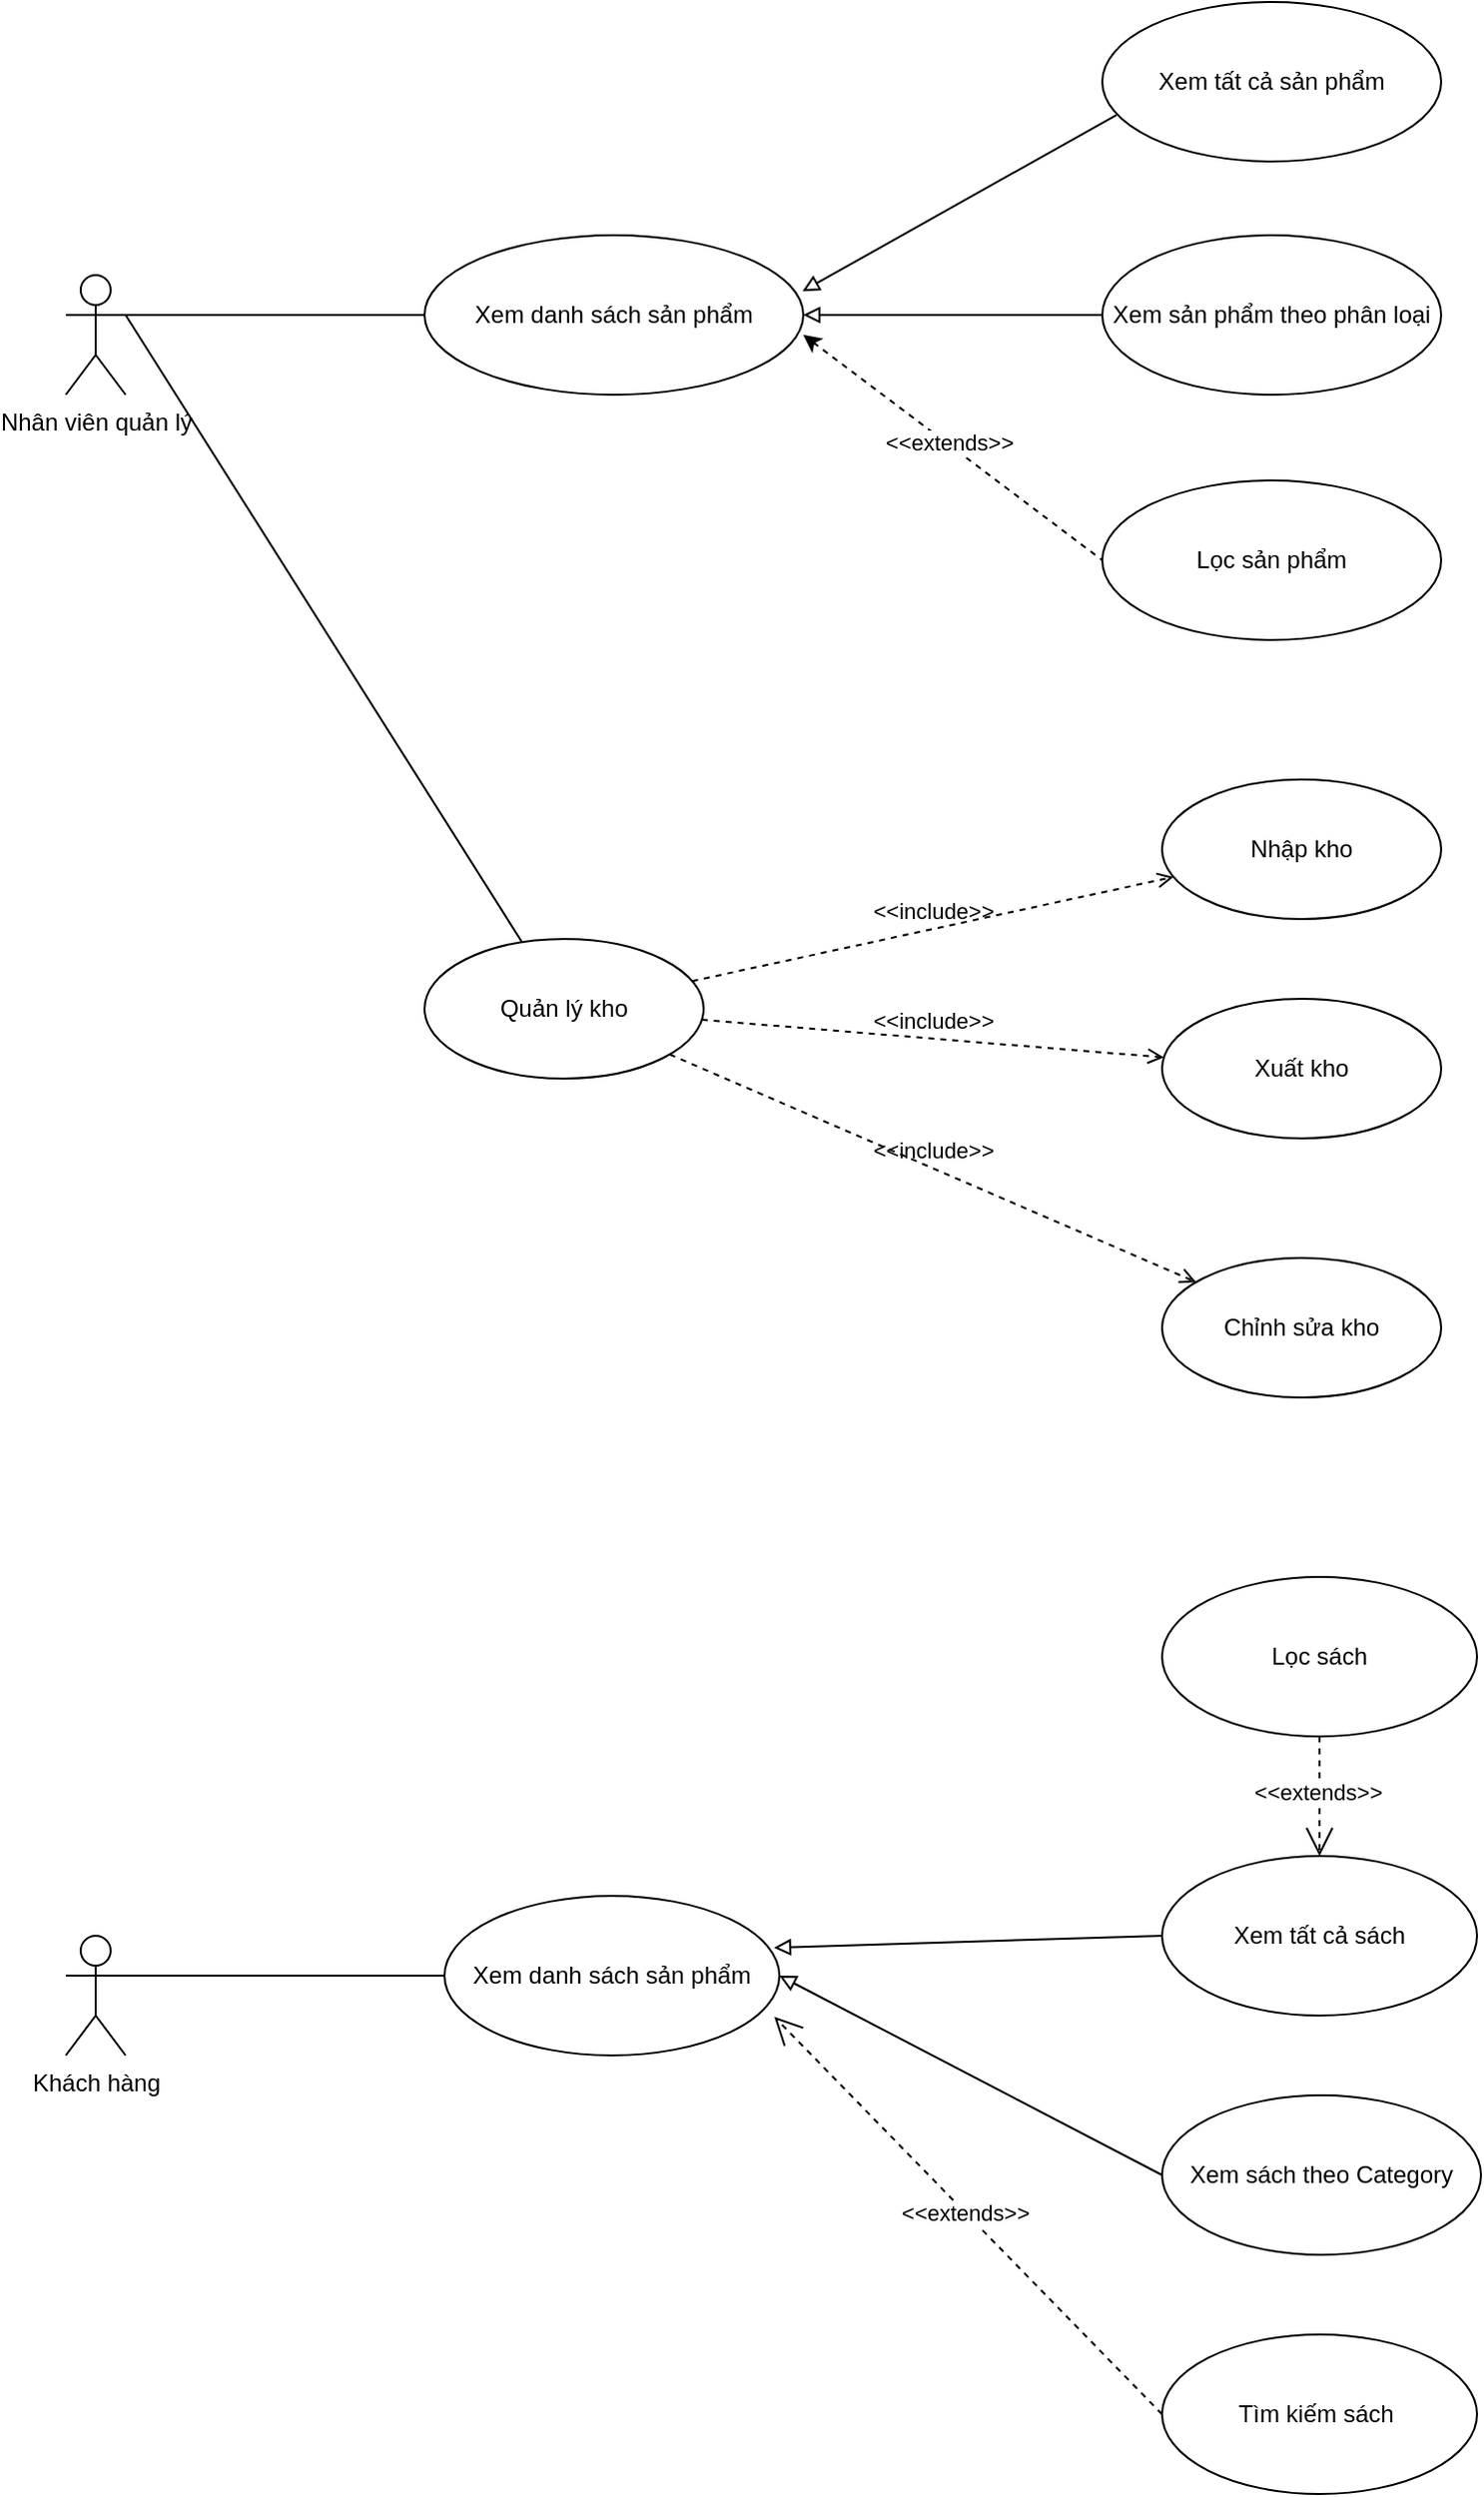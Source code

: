 <mxfile version="24.4.0" type="github">
  <diagram name="Page-1" id="u3ntJAfyLC8SVf5qIWdI">
    <mxGraphModel dx="2250" dy="1423" grid="1" gridSize="10" guides="1" tooltips="1" connect="1" arrows="1" fold="1" page="0" pageScale="1" pageWidth="850" pageHeight="1100" math="0" shadow="0">
      <root>
        <mxCell id="0" />
        <mxCell id="1" parent="0" />
        <mxCell id="-VMlSRA08begzYnYpfQn-1" value="&lt;div&gt;Nhân viên quản lý&lt;/div&gt;" style="shape=umlActor;verticalLabelPosition=bottom;verticalAlign=top;html=1;outlineConnect=0;" parent="1" vertex="1">
          <mxGeometry x="-468" y="167" width="30" height="60" as="geometry" />
        </mxCell>
        <mxCell id="-VMlSRA08begzYnYpfQn-2" value="Xem danh sách sản phẩm" style="ellipse;whiteSpace=wrap;html=1;" parent="1" vertex="1">
          <mxGeometry x="-288" y="147" width="190" height="80" as="geometry" />
        </mxCell>
        <mxCell id="-VMlSRA08begzYnYpfQn-3" style="edgeStyle=orthogonalEdgeStyle;rounded=0;orthogonalLoop=1;jettySize=auto;html=1;exitX=1;exitY=0.333;exitDx=0;exitDy=0;exitPerimeter=0;entryX=0;entryY=0.5;entryDx=0;entryDy=0;entryPerimeter=0;endArrow=none;endFill=0;" parent="1" source="-VMlSRA08begzYnYpfQn-1" target="-VMlSRA08begzYnYpfQn-2" edge="1">
          <mxGeometry relative="1" as="geometry" />
        </mxCell>
        <mxCell id="-VMlSRA08begzYnYpfQn-4" value="Xem tất cả sản phẩm" style="ellipse;whiteSpace=wrap;html=1;" parent="1" vertex="1">
          <mxGeometry x="52" y="30" width="170" height="80" as="geometry" />
        </mxCell>
        <mxCell id="-VMlSRA08begzYnYpfQn-5" value="" style="endArrow=none;html=1;rounded=0;entryX=0.042;entryY=0.708;entryDx=0;entryDy=0;entryPerimeter=0;exitX=0.998;exitY=0.351;exitDx=0;exitDy=0;startArrow=block;startFill=0;exitPerimeter=0;" parent="1" source="-VMlSRA08begzYnYpfQn-2" target="-VMlSRA08begzYnYpfQn-4" edge="1">
          <mxGeometry width="50" height="50" relative="1" as="geometry">
            <mxPoint x="-98" y="147" as="sourcePoint" />
            <mxPoint x="-70" y="75" as="targetPoint" />
          </mxGeometry>
        </mxCell>
        <mxCell id="-VMlSRA08begzYnYpfQn-6" value="Xem sản phẩm theo phân loại" style="ellipse;whiteSpace=wrap;html=1;" parent="1" vertex="1">
          <mxGeometry x="52" y="147" width="170" height="80" as="geometry" />
        </mxCell>
        <mxCell id="-VMlSRA08begzYnYpfQn-7" value="" style="endArrow=none;html=1;rounded=0;entryX=0;entryY=0.5;entryDx=0;entryDy=0;exitX=1;exitY=0.5;exitDx=0;exitDy=0;startArrow=block;startFill=0;" parent="1" source="-VMlSRA08begzYnYpfQn-2" target="-VMlSRA08begzYnYpfQn-6" edge="1">
          <mxGeometry width="50" height="50" relative="1" as="geometry">
            <mxPoint x="-116" y="169" as="sourcePoint" />
            <mxPoint x="-88" y="97" as="targetPoint" />
          </mxGeometry>
        </mxCell>
        <mxCell id="-VMlSRA08begzYnYpfQn-8" value="Lọc sản phẩm" style="ellipse;whiteSpace=wrap;html=1;" parent="1" vertex="1">
          <mxGeometry x="52" y="270" width="170" height="80" as="geometry" />
        </mxCell>
        <mxCell id="-VMlSRA08begzYnYpfQn-9" value="" style="endArrow=none;html=1;rounded=0;exitX=1;exitY=0.625;exitDx=0;exitDy=0;exitPerimeter=0;entryX=0;entryY=0.5;entryDx=0;entryDy=0;dashed=1;startArrow=classic;startFill=1;" parent="1" source="-VMlSRA08begzYnYpfQn-2" target="-VMlSRA08begzYnYpfQn-8" edge="1">
          <mxGeometry width="50" height="50" relative="1" as="geometry">
            <mxPoint x="-8" y="407" as="sourcePoint" />
            <mxPoint x="42" y="357" as="targetPoint" />
          </mxGeometry>
        </mxCell>
        <mxCell id="-VMlSRA08begzYnYpfQn-10" value="&amp;lt;&amp;lt;extends&amp;gt;&amp;gt;" style="edgeLabel;html=1;align=center;verticalAlign=middle;resizable=0;points=[];" parent="-VMlSRA08begzYnYpfQn-9" vertex="1" connectable="0">
          <mxGeometry x="-0.035" y="1" relative="1" as="geometry">
            <mxPoint as="offset" />
          </mxGeometry>
        </mxCell>
        <mxCell id="6JA5m2EOfQR5cMNHUsiw-1" value="Quản lý kho" style="ellipse;whiteSpace=wrap;html=1;" parent="1" vertex="1">
          <mxGeometry x="-288" y="500" width="140" height="70" as="geometry" />
        </mxCell>
        <mxCell id="6JA5m2EOfQR5cMNHUsiw-2" value="" style="edgeStyle=none;html=1;endArrow=none;verticalAlign=bottom;rounded=0;exitX=1;exitY=0.333;exitDx=0;exitDy=0;exitPerimeter=0;" parent="1" source="-VMlSRA08begzYnYpfQn-1" target="6JA5m2EOfQR5cMNHUsiw-1" edge="1">
          <mxGeometry width="160" relative="1" as="geometry">
            <mxPoint x="-420" y="387" as="sourcePoint" />
            <mxPoint x="-260" y="387" as="targetPoint" />
          </mxGeometry>
        </mxCell>
        <mxCell id="6JA5m2EOfQR5cMNHUsiw-3" value="Nhập kho" style="ellipse;whiteSpace=wrap;html=1;" parent="1" vertex="1">
          <mxGeometry x="82" y="420" width="140" height="70" as="geometry" />
        </mxCell>
        <mxCell id="6JA5m2EOfQR5cMNHUsiw-4" value="Xuất kho" style="ellipse;whiteSpace=wrap;html=1;" parent="1" vertex="1">
          <mxGeometry x="82" y="530" width="140" height="70" as="geometry" />
        </mxCell>
        <mxCell id="6JA5m2EOfQR5cMNHUsiw-5" value="Chỉnh sửa&lt;span style=&quot;background-color: initial;&quot;&gt;&amp;nbsp;kho&lt;/span&gt;" style="ellipse;whiteSpace=wrap;html=1;" parent="1" vertex="1">
          <mxGeometry x="82" y="660" width="140" height="70" as="geometry" />
        </mxCell>
        <mxCell id="6JA5m2EOfQR5cMNHUsiw-7" value="&amp;lt;&amp;lt;include&amp;gt;&amp;gt;" style="edgeStyle=none;html=1;endArrow=open;verticalAlign=bottom;dashed=1;labelBackgroundColor=none;rounded=0;" parent="1" source="6JA5m2EOfQR5cMNHUsiw-1" target="6JA5m2EOfQR5cMNHUsiw-3" edge="1">
          <mxGeometry width="160" relative="1" as="geometry">
            <mxPoint x="-220" y="380" as="sourcePoint" />
            <mxPoint x="-60" y="380" as="targetPoint" />
          </mxGeometry>
        </mxCell>
        <mxCell id="6JA5m2EOfQR5cMNHUsiw-8" value="&amp;lt;&amp;lt;include&amp;gt;&amp;gt;" style="edgeStyle=none;html=1;endArrow=open;verticalAlign=bottom;dashed=1;labelBackgroundColor=none;rounded=0;" parent="1" source="6JA5m2EOfQR5cMNHUsiw-1" target="6JA5m2EOfQR5cMNHUsiw-4" edge="1">
          <mxGeometry width="160" relative="1" as="geometry">
            <mxPoint x="-220" y="380" as="sourcePoint" />
            <mxPoint x="-60" y="380" as="targetPoint" />
          </mxGeometry>
        </mxCell>
        <mxCell id="6JA5m2EOfQR5cMNHUsiw-9" value="&amp;lt;&amp;lt;include&amp;gt;&amp;gt;" style="edgeStyle=none;html=1;endArrow=open;verticalAlign=bottom;dashed=1;labelBackgroundColor=none;rounded=0;" parent="1" source="6JA5m2EOfQR5cMNHUsiw-1" target="6JA5m2EOfQR5cMNHUsiw-5" edge="1">
          <mxGeometry width="160" relative="1" as="geometry">
            <mxPoint x="-220" y="380" as="sourcePoint" />
            <mxPoint x="-60" y="380" as="targetPoint" />
          </mxGeometry>
        </mxCell>
        <mxCell id="b-xwDgMlkbF6p2s3-o6H-5" value="Khách hàng" style="shape=umlActor;verticalLabelPosition=bottom;verticalAlign=top;html=1;" vertex="1" parent="1">
          <mxGeometry x="-468" y="1000" width="30" height="60" as="geometry" />
        </mxCell>
        <mxCell id="b-xwDgMlkbF6p2s3-o6H-6" value="Xem danh sách sản phẩm" style="ellipse;whiteSpace=wrap;html=1;" vertex="1" parent="1">
          <mxGeometry x="-278" y="980" width="168" height="80" as="geometry" />
        </mxCell>
        <mxCell id="b-xwDgMlkbF6p2s3-o6H-7" value="Xem tất cả sách" style="ellipse;whiteSpace=wrap;html=1;" vertex="1" parent="1">
          <mxGeometry x="82" y="960" width="158" height="80" as="geometry" />
        </mxCell>
        <mxCell id="b-xwDgMlkbF6p2s3-o6H-8" value="Xem sách theo Category" style="ellipse;whiteSpace=wrap;html=1;" vertex="1" parent="1">
          <mxGeometry x="82" y="1080" width="160" height="80" as="geometry" />
        </mxCell>
        <mxCell id="b-xwDgMlkbF6p2s3-o6H-9" value="Lọc sách" style="ellipse;whiteSpace=wrap;html=1;" vertex="1" parent="1">
          <mxGeometry x="82" y="820" width="158" height="80" as="geometry" />
        </mxCell>
        <mxCell id="b-xwDgMlkbF6p2s3-o6H-10" value="Tìm kiếm sách&amp;nbsp;" style="ellipse;whiteSpace=wrap;html=1;" vertex="1" parent="1">
          <mxGeometry x="82" y="1200" width="158" height="80" as="geometry" />
        </mxCell>
        <mxCell id="b-xwDgMlkbF6p2s3-o6H-13" value="" style="endArrow=none;endFill=0;endSize=24;html=1;rounded=0;entryX=0;entryY=0.5;entryDx=0;entryDy=0;exitX=0.984;exitY=0.325;exitDx=0;exitDy=0;exitPerimeter=0;startArrow=block;startFill=0;" edge="1" parent="1" source="b-xwDgMlkbF6p2s3-o6H-6" target="b-xwDgMlkbF6p2s3-o6H-7">
          <mxGeometry width="160" relative="1" as="geometry">
            <mxPoint x="-50" y="850" as="sourcePoint" />
            <mxPoint x="110" y="850" as="targetPoint" />
          </mxGeometry>
        </mxCell>
        <mxCell id="b-xwDgMlkbF6p2s3-o6H-14" value="" style="endArrow=none;endFill=0;endSize=24;html=1;rounded=0;exitX=1;exitY=0.5;exitDx=0;exitDy=0;startArrow=block;startFill=0;entryX=0;entryY=0.5;entryDx=0;entryDy=0;" edge="1" parent="1" source="b-xwDgMlkbF6p2s3-o6H-6" target="b-xwDgMlkbF6p2s3-o6H-8">
          <mxGeometry width="160" relative="1" as="geometry">
            <mxPoint x="-103" y="1016" as="sourcePoint" />
            <mxPoint x="80" y="1040" as="targetPoint" />
          </mxGeometry>
        </mxCell>
        <mxCell id="b-xwDgMlkbF6p2s3-o6H-15" value="" style="endArrow=open;endFill=1;endSize=12;html=1;rounded=0;exitX=0.5;exitY=1;exitDx=0;exitDy=0;entryX=0.5;entryY=0;entryDx=0;entryDy=0;dashed=1;" edge="1" parent="1" source="b-xwDgMlkbF6p2s3-o6H-9" target="b-xwDgMlkbF6p2s3-o6H-7">
          <mxGeometry width="160" relative="1" as="geometry">
            <mxPoint x="-60" y="1030" as="sourcePoint" />
            <mxPoint x="100" y="1030" as="targetPoint" />
          </mxGeometry>
        </mxCell>
        <mxCell id="b-xwDgMlkbF6p2s3-o6H-16" value="&amp;lt;&amp;lt;extends&amp;gt;&amp;gt;" style="edgeLabel;html=1;align=center;verticalAlign=middle;resizable=0;points=[];" vertex="1" connectable="0" parent="b-xwDgMlkbF6p2s3-o6H-15">
          <mxGeometry x="-0.082" y="-1" relative="1" as="geometry">
            <mxPoint as="offset" />
          </mxGeometry>
        </mxCell>
        <mxCell id="b-xwDgMlkbF6p2s3-o6H-17" value="" style="endArrow=none;endFill=0;endSize=24;html=1;rounded=0;exitX=1;exitY=0.333;exitDx=0;exitDy=0;exitPerimeter=0;entryX=0;entryY=0.5;entryDx=0;entryDy=0;" edge="1" parent="1" source="b-xwDgMlkbF6p2s3-o6H-5" target="b-xwDgMlkbF6p2s3-o6H-6">
          <mxGeometry width="160" relative="1" as="geometry">
            <mxPoint x="-300" y="1020" as="sourcePoint" />
            <mxPoint x="-280" y="1020" as="targetPoint" />
          </mxGeometry>
        </mxCell>
        <mxCell id="b-xwDgMlkbF6p2s3-o6H-18" value="" style="endArrow=open;endFill=1;endSize=12;html=1;rounded=0;entryX=0.985;entryY=0.758;entryDx=0;entryDy=0;entryPerimeter=0;exitX=0;exitY=0.5;exitDx=0;exitDy=0;dashed=1;" edge="1" parent="1" source="b-xwDgMlkbF6p2s3-o6H-10" target="b-xwDgMlkbF6p2s3-o6H-6">
          <mxGeometry width="160" relative="1" as="geometry">
            <mxPoint x="-140" y="1190" as="sourcePoint" />
            <mxPoint x="20" y="1190" as="targetPoint" />
          </mxGeometry>
        </mxCell>
        <mxCell id="b-xwDgMlkbF6p2s3-o6H-19" value="&amp;lt;&amp;lt;extends&amp;gt;&amp;gt;" style="edgeLabel;html=1;align=center;verticalAlign=middle;resizable=0;points=[];" vertex="1" connectable="0" parent="b-xwDgMlkbF6p2s3-o6H-18">
          <mxGeometry x="0.019" relative="1" as="geometry">
            <mxPoint as="offset" />
          </mxGeometry>
        </mxCell>
      </root>
    </mxGraphModel>
  </diagram>
</mxfile>
